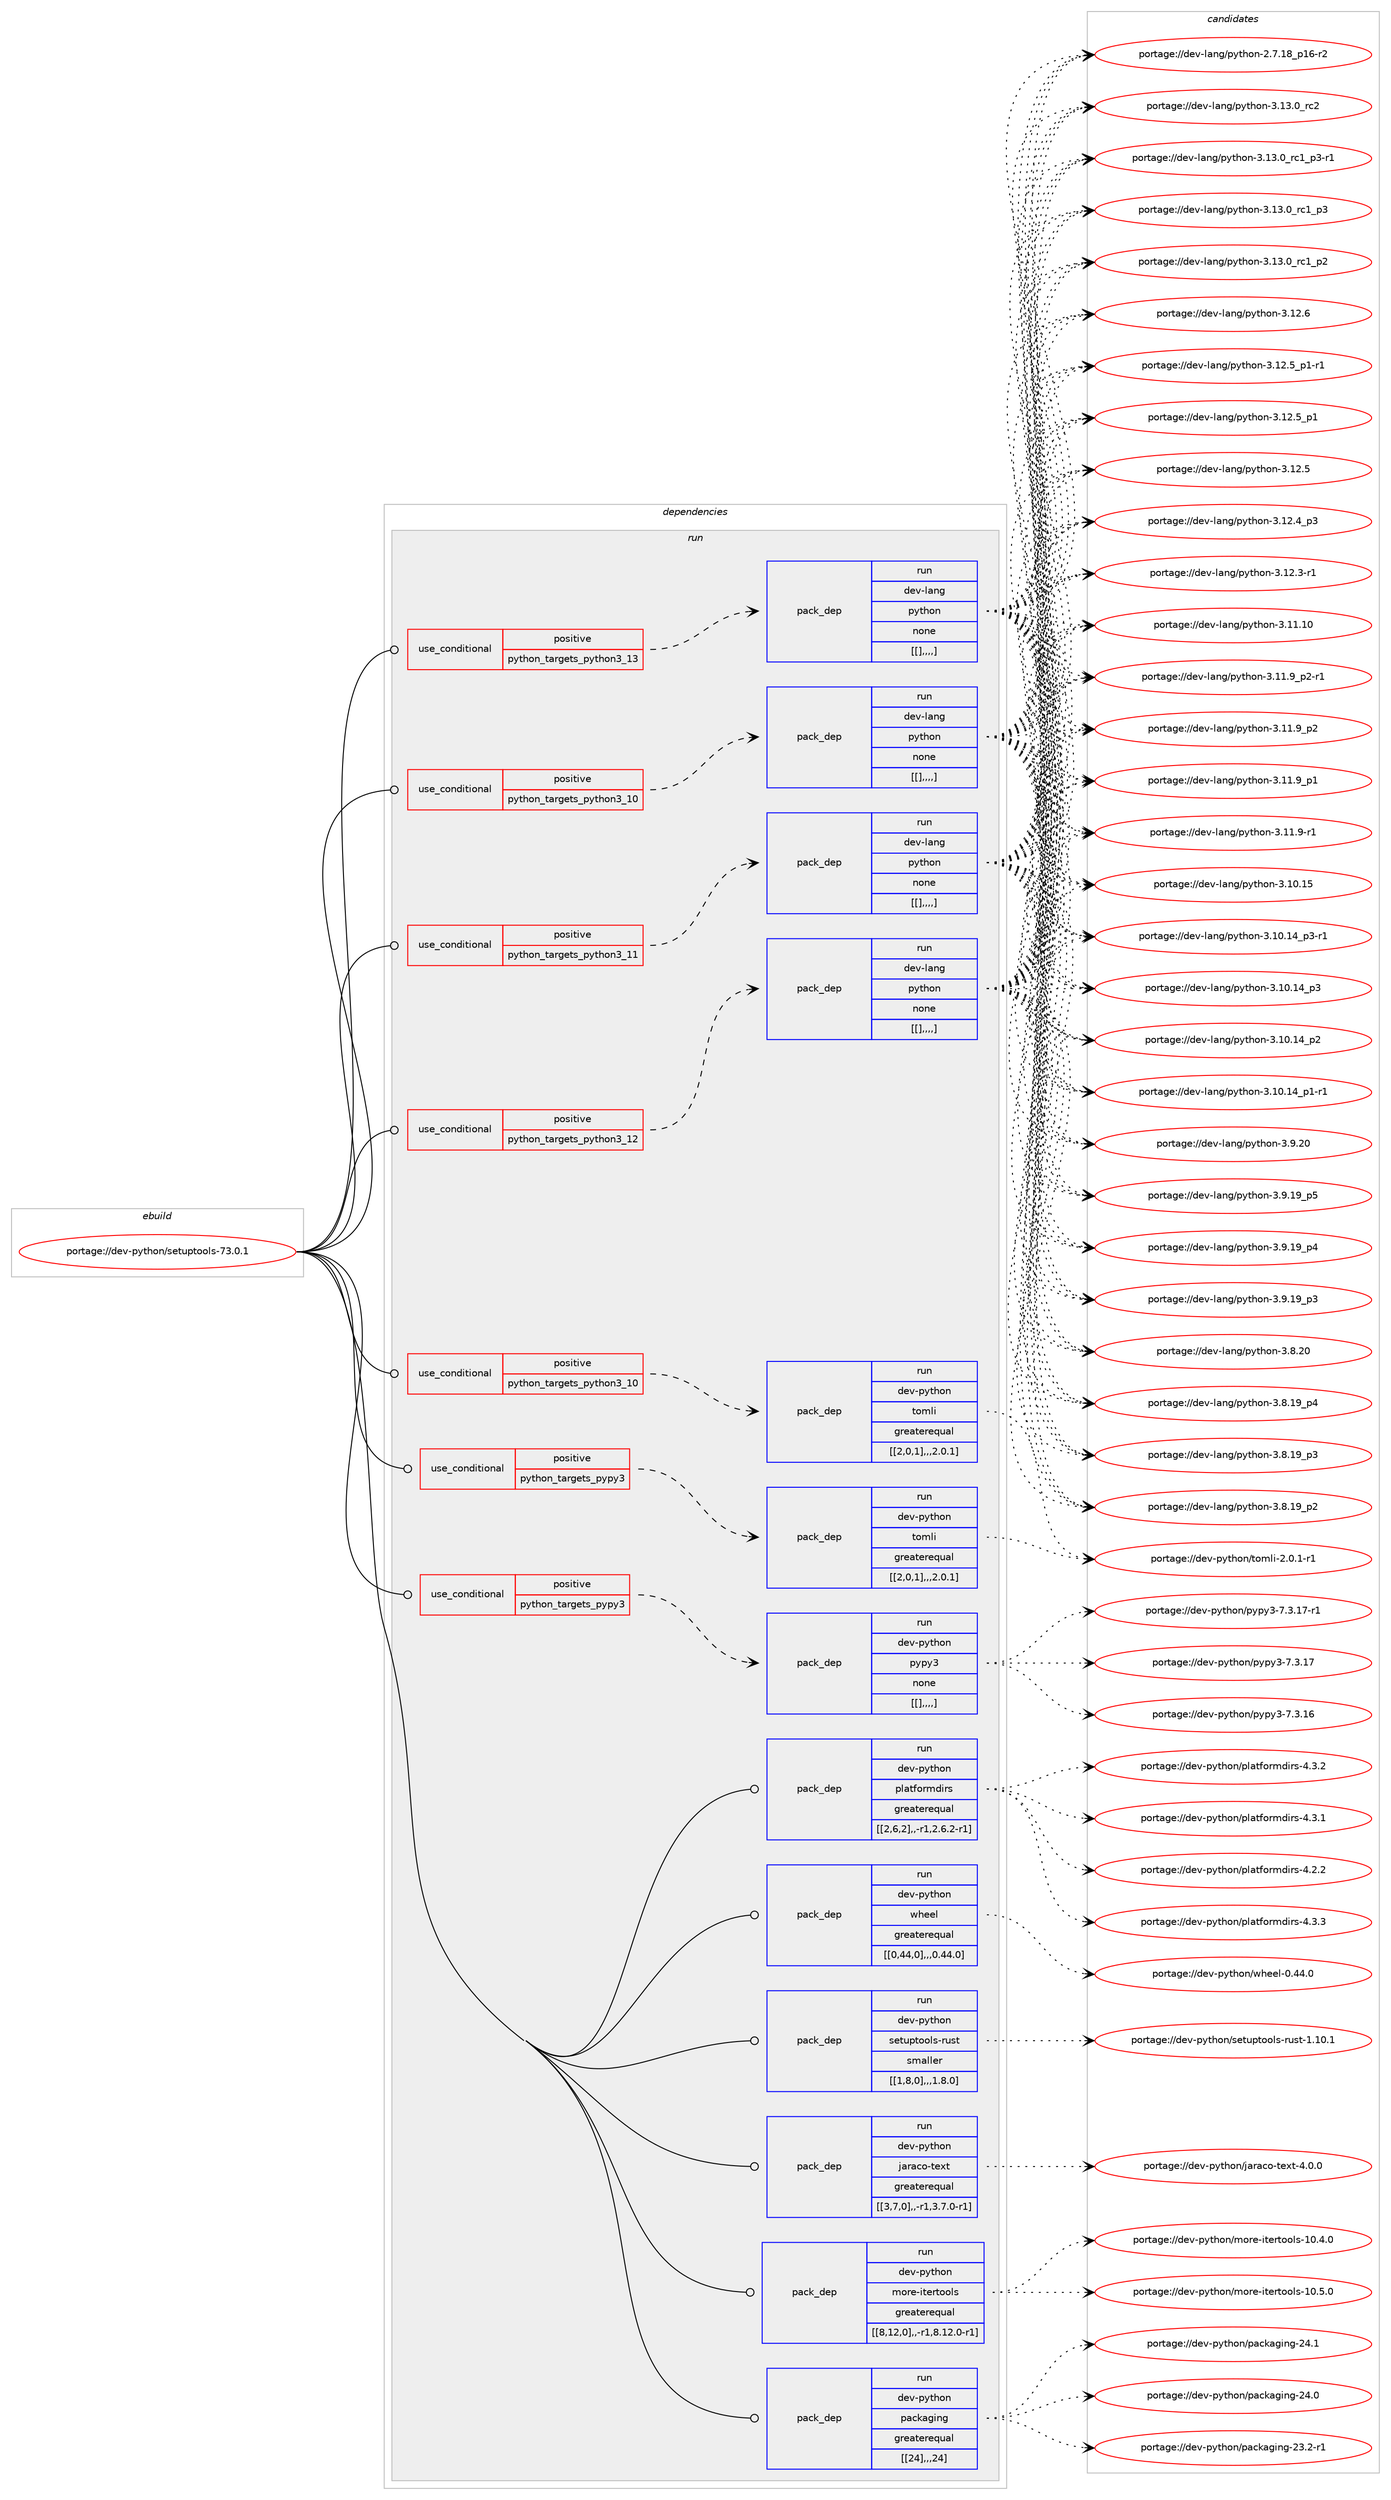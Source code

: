 digraph prolog {

# *************
# Graph options
# *************

newrank=true;
concentrate=true;
compound=true;
graph [rankdir=LR,fontname=Helvetica,fontsize=10,ranksep=1.5];#, ranksep=2.5, nodesep=0.2];
edge  [arrowhead=vee];
node  [fontname=Helvetica,fontsize=10];

# **********
# The ebuild
# **********

subgraph cluster_leftcol {
color=gray;
label=<<i>ebuild</i>>;
id [label="portage://dev-python/setuptools-73.0.1", color=red, width=4, href="../dev-python/setuptools-73.0.1.svg"];
}

# ****************
# The dependencies
# ****************

subgraph cluster_midcol {
color=gray;
label=<<i>dependencies</i>>;
subgraph cluster_compile {
fillcolor="#eeeeee";
style=filled;
label=<<i>compile</i>>;
}
subgraph cluster_compileandrun {
fillcolor="#eeeeee";
style=filled;
label=<<i>compile and run</i>>;
}
subgraph cluster_run {
fillcolor="#eeeeee";
style=filled;
label=<<i>run</i>>;
subgraph cond40463 {
dependency165186 [label=<<TABLE BORDER="0" CELLBORDER="1" CELLSPACING="0" CELLPADDING="4"><TR><TD ROWSPAN="3" CELLPADDING="10">use_conditional</TD></TR><TR><TD>positive</TD></TR><TR><TD>python_targets_pypy3</TD></TR></TABLE>>, shape=none, color=red];
subgraph pack123462 {
dependency165187 [label=<<TABLE BORDER="0" CELLBORDER="1" CELLSPACING="0" CELLPADDING="4" WIDTH="220"><TR><TD ROWSPAN="6" CELLPADDING="30">pack_dep</TD></TR><TR><TD WIDTH="110">run</TD></TR><TR><TD>dev-python</TD></TR><TR><TD>pypy3</TD></TR><TR><TD>none</TD></TR><TR><TD>[[],,,,]</TD></TR></TABLE>>, shape=none, color=blue];
}
dependency165186:e -> dependency165187:w [weight=20,style="dashed",arrowhead="vee"];
}
id:e -> dependency165186:w [weight=20,style="solid",arrowhead="odot"];
subgraph cond40464 {
dependency165188 [label=<<TABLE BORDER="0" CELLBORDER="1" CELLSPACING="0" CELLPADDING="4"><TR><TD ROWSPAN="3" CELLPADDING="10">use_conditional</TD></TR><TR><TD>positive</TD></TR><TR><TD>python_targets_pypy3</TD></TR></TABLE>>, shape=none, color=red];
subgraph pack123463 {
dependency165189 [label=<<TABLE BORDER="0" CELLBORDER="1" CELLSPACING="0" CELLPADDING="4" WIDTH="220"><TR><TD ROWSPAN="6" CELLPADDING="30">pack_dep</TD></TR><TR><TD WIDTH="110">run</TD></TR><TR><TD>dev-python</TD></TR><TR><TD>tomli</TD></TR><TR><TD>greaterequal</TD></TR><TR><TD>[[2,0,1],,,2.0.1]</TD></TR></TABLE>>, shape=none, color=blue];
}
dependency165188:e -> dependency165189:w [weight=20,style="dashed",arrowhead="vee"];
}
id:e -> dependency165188:w [weight=20,style="solid",arrowhead="odot"];
subgraph cond40465 {
dependency165190 [label=<<TABLE BORDER="0" CELLBORDER="1" CELLSPACING="0" CELLPADDING="4"><TR><TD ROWSPAN="3" CELLPADDING="10">use_conditional</TD></TR><TR><TD>positive</TD></TR><TR><TD>python_targets_python3_10</TD></TR></TABLE>>, shape=none, color=red];
subgraph pack123464 {
dependency165191 [label=<<TABLE BORDER="0" CELLBORDER="1" CELLSPACING="0" CELLPADDING="4" WIDTH="220"><TR><TD ROWSPAN="6" CELLPADDING="30">pack_dep</TD></TR><TR><TD WIDTH="110">run</TD></TR><TR><TD>dev-lang</TD></TR><TR><TD>python</TD></TR><TR><TD>none</TD></TR><TR><TD>[[],,,,]</TD></TR></TABLE>>, shape=none, color=blue];
}
dependency165190:e -> dependency165191:w [weight=20,style="dashed",arrowhead="vee"];
}
id:e -> dependency165190:w [weight=20,style="solid",arrowhead="odot"];
subgraph cond40466 {
dependency165192 [label=<<TABLE BORDER="0" CELLBORDER="1" CELLSPACING="0" CELLPADDING="4"><TR><TD ROWSPAN="3" CELLPADDING="10">use_conditional</TD></TR><TR><TD>positive</TD></TR><TR><TD>python_targets_python3_10</TD></TR></TABLE>>, shape=none, color=red];
subgraph pack123465 {
dependency165193 [label=<<TABLE BORDER="0" CELLBORDER="1" CELLSPACING="0" CELLPADDING="4" WIDTH="220"><TR><TD ROWSPAN="6" CELLPADDING="30">pack_dep</TD></TR><TR><TD WIDTH="110">run</TD></TR><TR><TD>dev-python</TD></TR><TR><TD>tomli</TD></TR><TR><TD>greaterequal</TD></TR><TR><TD>[[2,0,1],,,2.0.1]</TD></TR></TABLE>>, shape=none, color=blue];
}
dependency165192:e -> dependency165193:w [weight=20,style="dashed",arrowhead="vee"];
}
id:e -> dependency165192:w [weight=20,style="solid",arrowhead="odot"];
subgraph cond40467 {
dependency165194 [label=<<TABLE BORDER="0" CELLBORDER="1" CELLSPACING="0" CELLPADDING="4"><TR><TD ROWSPAN="3" CELLPADDING="10">use_conditional</TD></TR><TR><TD>positive</TD></TR><TR><TD>python_targets_python3_11</TD></TR></TABLE>>, shape=none, color=red];
subgraph pack123466 {
dependency165195 [label=<<TABLE BORDER="0" CELLBORDER="1" CELLSPACING="0" CELLPADDING="4" WIDTH="220"><TR><TD ROWSPAN="6" CELLPADDING="30">pack_dep</TD></TR><TR><TD WIDTH="110">run</TD></TR><TR><TD>dev-lang</TD></TR><TR><TD>python</TD></TR><TR><TD>none</TD></TR><TR><TD>[[],,,,]</TD></TR></TABLE>>, shape=none, color=blue];
}
dependency165194:e -> dependency165195:w [weight=20,style="dashed",arrowhead="vee"];
}
id:e -> dependency165194:w [weight=20,style="solid",arrowhead="odot"];
subgraph cond40468 {
dependency165196 [label=<<TABLE BORDER="0" CELLBORDER="1" CELLSPACING="0" CELLPADDING="4"><TR><TD ROWSPAN="3" CELLPADDING="10">use_conditional</TD></TR><TR><TD>positive</TD></TR><TR><TD>python_targets_python3_12</TD></TR></TABLE>>, shape=none, color=red];
subgraph pack123467 {
dependency165197 [label=<<TABLE BORDER="0" CELLBORDER="1" CELLSPACING="0" CELLPADDING="4" WIDTH="220"><TR><TD ROWSPAN="6" CELLPADDING="30">pack_dep</TD></TR><TR><TD WIDTH="110">run</TD></TR><TR><TD>dev-lang</TD></TR><TR><TD>python</TD></TR><TR><TD>none</TD></TR><TR><TD>[[],,,,]</TD></TR></TABLE>>, shape=none, color=blue];
}
dependency165196:e -> dependency165197:w [weight=20,style="dashed",arrowhead="vee"];
}
id:e -> dependency165196:w [weight=20,style="solid",arrowhead="odot"];
subgraph cond40469 {
dependency165198 [label=<<TABLE BORDER="0" CELLBORDER="1" CELLSPACING="0" CELLPADDING="4"><TR><TD ROWSPAN="3" CELLPADDING="10">use_conditional</TD></TR><TR><TD>positive</TD></TR><TR><TD>python_targets_python3_13</TD></TR></TABLE>>, shape=none, color=red];
subgraph pack123468 {
dependency165199 [label=<<TABLE BORDER="0" CELLBORDER="1" CELLSPACING="0" CELLPADDING="4" WIDTH="220"><TR><TD ROWSPAN="6" CELLPADDING="30">pack_dep</TD></TR><TR><TD WIDTH="110">run</TD></TR><TR><TD>dev-lang</TD></TR><TR><TD>python</TD></TR><TR><TD>none</TD></TR><TR><TD>[[],,,,]</TD></TR></TABLE>>, shape=none, color=blue];
}
dependency165198:e -> dependency165199:w [weight=20,style="dashed",arrowhead="vee"];
}
id:e -> dependency165198:w [weight=20,style="solid",arrowhead="odot"];
subgraph pack123469 {
dependency165200 [label=<<TABLE BORDER="0" CELLBORDER="1" CELLSPACING="0" CELLPADDING="4" WIDTH="220"><TR><TD ROWSPAN="6" CELLPADDING="30">pack_dep</TD></TR><TR><TD WIDTH="110">run</TD></TR><TR><TD>dev-python</TD></TR><TR><TD>jaraco-text</TD></TR><TR><TD>greaterequal</TD></TR><TR><TD>[[3,7,0],,-r1,3.7.0-r1]</TD></TR></TABLE>>, shape=none, color=blue];
}
id:e -> dependency165200:w [weight=20,style="solid",arrowhead="odot"];
subgraph pack123470 {
dependency165201 [label=<<TABLE BORDER="0" CELLBORDER="1" CELLSPACING="0" CELLPADDING="4" WIDTH="220"><TR><TD ROWSPAN="6" CELLPADDING="30">pack_dep</TD></TR><TR><TD WIDTH="110">run</TD></TR><TR><TD>dev-python</TD></TR><TR><TD>more-itertools</TD></TR><TR><TD>greaterequal</TD></TR><TR><TD>[[8,12,0],,-r1,8.12.0-r1]</TD></TR></TABLE>>, shape=none, color=blue];
}
id:e -> dependency165201:w [weight=20,style="solid",arrowhead="odot"];
subgraph pack123471 {
dependency165202 [label=<<TABLE BORDER="0" CELLBORDER="1" CELLSPACING="0" CELLPADDING="4" WIDTH="220"><TR><TD ROWSPAN="6" CELLPADDING="30">pack_dep</TD></TR><TR><TD WIDTH="110">run</TD></TR><TR><TD>dev-python</TD></TR><TR><TD>packaging</TD></TR><TR><TD>greaterequal</TD></TR><TR><TD>[[24],,,24]</TD></TR></TABLE>>, shape=none, color=blue];
}
id:e -> dependency165202:w [weight=20,style="solid",arrowhead="odot"];
subgraph pack123472 {
dependency165203 [label=<<TABLE BORDER="0" CELLBORDER="1" CELLSPACING="0" CELLPADDING="4" WIDTH="220"><TR><TD ROWSPAN="6" CELLPADDING="30">pack_dep</TD></TR><TR><TD WIDTH="110">run</TD></TR><TR><TD>dev-python</TD></TR><TR><TD>platformdirs</TD></TR><TR><TD>greaterequal</TD></TR><TR><TD>[[2,6,2],,-r1,2.6.2-r1]</TD></TR></TABLE>>, shape=none, color=blue];
}
id:e -> dependency165203:w [weight=20,style="solid",arrowhead="odot"];
subgraph pack123473 {
dependency165204 [label=<<TABLE BORDER="0" CELLBORDER="1" CELLSPACING="0" CELLPADDING="4" WIDTH="220"><TR><TD ROWSPAN="6" CELLPADDING="30">pack_dep</TD></TR><TR><TD WIDTH="110">run</TD></TR><TR><TD>dev-python</TD></TR><TR><TD>wheel</TD></TR><TR><TD>greaterequal</TD></TR><TR><TD>[[0,44,0],,,0.44.0]</TD></TR></TABLE>>, shape=none, color=blue];
}
id:e -> dependency165204:w [weight=20,style="solid",arrowhead="odot"];
subgraph pack123474 {
dependency165205 [label=<<TABLE BORDER="0" CELLBORDER="1" CELLSPACING="0" CELLPADDING="4" WIDTH="220"><TR><TD ROWSPAN="6" CELLPADDING="30">pack_dep</TD></TR><TR><TD WIDTH="110">run</TD></TR><TR><TD>dev-python</TD></TR><TR><TD>setuptools-rust</TD></TR><TR><TD>smaller</TD></TR><TR><TD>[[1,8,0],,,1.8.0]</TD></TR></TABLE>>, shape=none, color=blue];
}
id:e -> dependency165205:w [weight=20,style="solid",arrowhead="odot"];
}
}

# **************
# The candidates
# **************

subgraph cluster_choices {
rank=same;
color=gray;
label=<<i>candidates</i>>;

subgraph choice123462 {
color=black;
nodesep=1;
choice100101118451121211161041111104711212111212151455546514649554511449 [label="portage://dev-python/pypy3-7.3.17-r1", color=red, width=4,href="../dev-python/pypy3-7.3.17-r1.svg"];
choice10010111845112121116104111110471121211121215145554651464955 [label="portage://dev-python/pypy3-7.3.17", color=red, width=4,href="../dev-python/pypy3-7.3.17.svg"];
choice10010111845112121116104111110471121211121215145554651464954 [label="portage://dev-python/pypy3-7.3.16", color=red, width=4,href="../dev-python/pypy3-7.3.16.svg"];
dependency165187:e -> choice100101118451121211161041111104711212111212151455546514649554511449:w [style=dotted,weight="100"];
dependency165187:e -> choice10010111845112121116104111110471121211121215145554651464955:w [style=dotted,weight="100"];
dependency165187:e -> choice10010111845112121116104111110471121211121215145554651464954:w [style=dotted,weight="100"];
}
subgraph choice123463 {
color=black;
nodesep=1;
choice10010111845112121116104111110471161111091081054550464846494511449 [label="portage://dev-python/tomli-2.0.1-r1", color=red, width=4,href="../dev-python/tomli-2.0.1-r1.svg"];
dependency165189:e -> choice10010111845112121116104111110471161111091081054550464846494511449:w [style=dotted,weight="100"];
}
subgraph choice123464 {
color=black;
nodesep=1;
choice10010111845108971101034711212111610411111045514649514648951149950 [label="portage://dev-lang/python-3.13.0_rc2", color=red, width=4,href="../dev-lang/python-3.13.0_rc2.svg"];
choice1001011184510897110103471121211161041111104551464951464895114994995112514511449 [label="portage://dev-lang/python-3.13.0_rc1_p3-r1", color=red, width=4,href="../dev-lang/python-3.13.0_rc1_p3-r1.svg"];
choice100101118451089711010347112121116104111110455146495146489511499499511251 [label="portage://dev-lang/python-3.13.0_rc1_p3", color=red, width=4,href="../dev-lang/python-3.13.0_rc1_p3.svg"];
choice100101118451089711010347112121116104111110455146495146489511499499511250 [label="portage://dev-lang/python-3.13.0_rc1_p2", color=red, width=4,href="../dev-lang/python-3.13.0_rc1_p2.svg"];
choice10010111845108971101034711212111610411111045514649504654 [label="portage://dev-lang/python-3.12.6", color=red, width=4,href="../dev-lang/python-3.12.6.svg"];
choice1001011184510897110103471121211161041111104551464950465395112494511449 [label="portage://dev-lang/python-3.12.5_p1-r1", color=red, width=4,href="../dev-lang/python-3.12.5_p1-r1.svg"];
choice100101118451089711010347112121116104111110455146495046539511249 [label="portage://dev-lang/python-3.12.5_p1", color=red, width=4,href="../dev-lang/python-3.12.5_p1.svg"];
choice10010111845108971101034711212111610411111045514649504653 [label="portage://dev-lang/python-3.12.5", color=red, width=4,href="../dev-lang/python-3.12.5.svg"];
choice100101118451089711010347112121116104111110455146495046529511251 [label="portage://dev-lang/python-3.12.4_p3", color=red, width=4,href="../dev-lang/python-3.12.4_p3.svg"];
choice100101118451089711010347112121116104111110455146495046514511449 [label="portage://dev-lang/python-3.12.3-r1", color=red, width=4,href="../dev-lang/python-3.12.3-r1.svg"];
choice1001011184510897110103471121211161041111104551464949464948 [label="portage://dev-lang/python-3.11.10", color=red, width=4,href="../dev-lang/python-3.11.10.svg"];
choice1001011184510897110103471121211161041111104551464949465795112504511449 [label="portage://dev-lang/python-3.11.9_p2-r1", color=red, width=4,href="../dev-lang/python-3.11.9_p2-r1.svg"];
choice100101118451089711010347112121116104111110455146494946579511250 [label="portage://dev-lang/python-3.11.9_p2", color=red, width=4,href="../dev-lang/python-3.11.9_p2.svg"];
choice100101118451089711010347112121116104111110455146494946579511249 [label="portage://dev-lang/python-3.11.9_p1", color=red, width=4,href="../dev-lang/python-3.11.9_p1.svg"];
choice100101118451089711010347112121116104111110455146494946574511449 [label="portage://dev-lang/python-3.11.9-r1", color=red, width=4,href="../dev-lang/python-3.11.9-r1.svg"];
choice1001011184510897110103471121211161041111104551464948464953 [label="portage://dev-lang/python-3.10.15", color=red, width=4,href="../dev-lang/python-3.10.15.svg"];
choice100101118451089711010347112121116104111110455146494846495295112514511449 [label="portage://dev-lang/python-3.10.14_p3-r1", color=red, width=4,href="../dev-lang/python-3.10.14_p3-r1.svg"];
choice10010111845108971101034711212111610411111045514649484649529511251 [label="portage://dev-lang/python-3.10.14_p3", color=red, width=4,href="../dev-lang/python-3.10.14_p3.svg"];
choice10010111845108971101034711212111610411111045514649484649529511250 [label="portage://dev-lang/python-3.10.14_p2", color=red, width=4,href="../dev-lang/python-3.10.14_p2.svg"];
choice100101118451089711010347112121116104111110455146494846495295112494511449 [label="portage://dev-lang/python-3.10.14_p1-r1", color=red, width=4,href="../dev-lang/python-3.10.14_p1-r1.svg"];
choice10010111845108971101034711212111610411111045514657465048 [label="portage://dev-lang/python-3.9.20", color=red, width=4,href="../dev-lang/python-3.9.20.svg"];
choice100101118451089711010347112121116104111110455146574649579511253 [label="portage://dev-lang/python-3.9.19_p5", color=red, width=4,href="../dev-lang/python-3.9.19_p5.svg"];
choice100101118451089711010347112121116104111110455146574649579511252 [label="portage://dev-lang/python-3.9.19_p4", color=red, width=4,href="../dev-lang/python-3.9.19_p4.svg"];
choice100101118451089711010347112121116104111110455146574649579511251 [label="portage://dev-lang/python-3.9.19_p3", color=red, width=4,href="../dev-lang/python-3.9.19_p3.svg"];
choice10010111845108971101034711212111610411111045514656465048 [label="portage://dev-lang/python-3.8.20", color=red, width=4,href="../dev-lang/python-3.8.20.svg"];
choice100101118451089711010347112121116104111110455146564649579511252 [label="portage://dev-lang/python-3.8.19_p4", color=red, width=4,href="../dev-lang/python-3.8.19_p4.svg"];
choice100101118451089711010347112121116104111110455146564649579511251 [label="portage://dev-lang/python-3.8.19_p3", color=red, width=4,href="../dev-lang/python-3.8.19_p3.svg"];
choice100101118451089711010347112121116104111110455146564649579511250 [label="portage://dev-lang/python-3.8.19_p2", color=red, width=4,href="../dev-lang/python-3.8.19_p2.svg"];
choice100101118451089711010347112121116104111110455046554649569511249544511450 [label="portage://dev-lang/python-2.7.18_p16-r2", color=red, width=4,href="../dev-lang/python-2.7.18_p16-r2.svg"];
dependency165191:e -> choice10010111845108971101034711212111610411111045514649514648951149950:w [style=dotted,weight="100"];
dependency165191:e -> choice1001011184510897110103471121211161041111104551464951464895114994995112514511449:w [style=dotted,weight="100"];
dependency165191:e -> choice100101118451089711010347112121116104111110455146495146489511499499511251:w [style=dotted,weight="100"];
dependency165191:e -> choice100101118451089711010347112121116104111110455146495146489511499499511250:w [style=dotted,weight="100"];
dependency165191:e -> choice10010111845108971101034711212111610411111045514649504654:w [style=dotted,weight="100"];
dependency165191:e -> choice1001011184510897110103471121211161041111104551464950465395112494511449:w [style=dotted,weight="100"];
dependency165191:e -> choice100101118451089711010347112121116104111110455146495046539511249:w [style=dotted,weight="100"];
dependency165191:e -> choice10010111845108971101034711212111610411111045514649504653:w [style=dotted,weight="100"];
dependency165191:e -> choice100101118451089711010347112121116104111110455146495046529511251:w [style=dotted,weight="100"];
dependency165191:e -> choice100101118451089711010347112121116104111110455146495046514511449:w [style=dotted,weight="100"];
dependency165191:e -> choice1001011184510897110103471121211161041111104551464949464948:w [style=dotted,weight="100"];
dependency165191:e -> choice1001011184510897110103471121211161041111104551464949465795112504511449:w [style=dotted,weight="100"];
dependency165191:e -> choice100101118451089711010347112121116104111110455146494946579511250:w [style=dotted,weight="100"];
dependency165191:e -> choice100101118451089711010347112121116104111110455146494946579511249:w [style=dotted,weight="100"];
dependency165191:e -> choice100101118451089711010347112121116104111110455146494946574511449:w [style=dotted,weight="100"];
dependency165191:e -> choice1001011184510897110103471121211161041111104551464948464953:w [style=dotted,weight="100"];
dependency165191:e -> choice100101118451089711010347112121116104111110455146494846495295112514511449:w [style=dotted,weight="100"];
dependency165191:e -> choice10010111845108971101034711212111610411111045514649484649529511251:w [style=dotted,weight="100"];
dependency165191:e -> choice10010111845108971101034711212111610411111045514649484649529511250:w [style=dotted,weight="100"];
dependency165191:e -> choice100101118451089711010347112121116104111110455146494846495295112494511449:w [style=dotted,weight="100"];
dependency165191:e -> choice10010111845108971101034711212111610411111045514657465048:w [style=dotted,weight="100"];
dependency165191:e -> choice100101118451089711010347112121116104111110455146574649579511253:w [style=dotted,weight="100"];
dependency165191:e -> choice100101118451089711010347112121116104111110455146574649579511252:w [style=dotted,weight="100"];
dependency165191:e -> choice100101118451089711010347112121116104111110455146574649579511251:w [style=dotted,weight="100"];
dependency165191:e -> choice10010111845108971101034711212111610411111045514656465048:w [style=dotted,weight="100"];
dependency165191:e -> choice100101118451089711010347112121116104111110455146564649579511252:w [style=dotted,weight="100"];
dependency165191:e -> choice100101118451089711010347112121116104111110455146564649579511251:w [style=dotted,weight="100"];
dependency165191:e -> choice100101118451089711010347112121116104111110455146564649579511250:w [style=dotted,weight="100"];
dependency165191:e -> choice100101118451089711010347112121116104111110455046554649569511249544511450:w [style=dotted,weight="100"];
}
subgraph choice123465 {
color=black;
nodesep=1;
choice10010111845112121116104111110471161111091081054550464846494511449 [label="portage://dev-python/tomli-2.0.1-r1", color=red, width=4,href="../dev-python/tomli-2.0.1-r1.svg"];
dependency165193:e -> choice10010111845112121116104111110471161111091081054550464846494511449:w [style=dotted,weight="100"];
}
subgraph choice123466 {
color=black;
nodesep=1;
choice10010111845108971101034711212111610411111045514649514648951149950 [label="portage://dev-lang/python-3.13.0_rc2", color=red, width=4,href="../dev-lang/python-3.13.0_rc2.svg"];
choice1001011184510897110103471121211161041111104551464951464895114994995112514511449 [label="portage://dev-lang/python-3.13.0_rc1_p3-r1", color=red, width=4,href="../dev-lang/python-3.13.0_rc1_p3-r1.svg"];
choice100101118451089711010347112121116104111110455146495146489511499499511251 [label="portage://dev-lang/python-3.13.0_rc1_p3", color=red, width=4,href="../dev-lang/python-3.13.0_rc1_p3.svg"];
choice100101118451089711010347112121116104111110455146495146489511499499511250 [label="portage://dev-lang/python-3.13.0_rc1_p2", color=red, width=4,href="../dev-lang/python-3.13.0_rc1_p2.svg"];
choice10010111845108971101034711212111610411111045514649504654 [label="portage://dev-lang/python-3.12.6", color=red, width=4,href="../dev-lang/python-3.12.6.svg"];
choice1001011184510897110103471121211161041111104551464950465395112494511449 [label="portage://dev-lang/python-3.12.5_p1-r1", color=red, width=4,href="../dev-lang/python-3.12.5_p1-r1.svg"];
choice100101118451089711010347112121116104111110455146495046539511249 [label="portage://dev-lang/python-3.12.5_p1", color=red, width=4,href="../dev-lang/python-3.12.5_p1.svg"];
choice10010111845108971101034711212111610411111045514649504653 [label="portage://dev-lang/python-3.12.5", color=red, width=4,href="../dev-lang/python-3.12.5.svg"];
choice100101118451089711010347112121116104111110455146495046529511251 [label="portage://dev-lang/python-3.12.4_p3", color=red, width=4,href="../dev-lang/python-3.12.4_p3.svg"];
choice100101118451089711010347112121116104111110455146495046514511449 [label="portage://dev-lang/python-3.12.3-r1", color=red, width=4,href="../dev-lang/python-3.12.3-r1.svg"];
choice1001011184510897110103471121211161041111104551464949464948 [label="portage://dev-lang/python-3.11.10", color=red, width=4,href="../dev-lang/python-3.11.10.svg"];
choice1001011184510897110103471121211161041111104551464949465795112504511449 [label="portage://dev-lang/python-3.11.9_p2-r1", color=red, width=4,href="../dev-lang/python-3.11.9_p2-r1.svg"];
choice100101118451089711010347112121116104111110455146494946579511250 [label="portage://dev-lang/python-3.11.9_p2", color=red, width=4,href="../dev-lang/python-3.11.9_p2.svg"];
choice100101118451089711010347112121116104111110455146494946579511249 [label="portage://dev-lang/python-3.11.9_p1", color=red, width=4,href="../dev-lang/python-3.11.9_p1.svg"];
choice100101118451089711010347112121116104111110455146494946574511449 [label="portage://dev-lang/python-3.11.9-r1", color=red, width=4,href="../dev-lang/python-3.11.9-r1.svg"];
choice1001011184510897110103471121211161041111104551464948464953 [label="portage://dev-lang/python-3.10.15", color=red, width=4,href="../dev-lang/python-3.10.15.svg"];
choice100101118451089711010347112121116104111110455146494846495295112514511449 [label="portage://dev-lang/python-3.10.14_p3-r1", color=red, width=4,href="../dev-lang/python-3.10.14_p3-r1.svg"];
choice10010111845108971101034711212111610411111045514649484649529511251 [label="portage://dev-lang/python-3.10.14_p3", color=red, width=4,href="../dev-lang/python-3.10.14_p3.svg"];
choice10010111845108971101034711212111610411111045514649484649529511250 [label="portage://dev-lang/python-3.10.14_p2", color=red, width=4,href="../dev-lang/python-3.10.14_p2.svg"];
choice100101118451089711010347112121116104111110455146494846495295112494511449 [label="portage://dev-lang/python-3.10.14_p1-r1", color=red, width=4,href="../dev-lang/python-3.10.14_p1-r1.svg"];
choice10010111845108971101034711212111610411111045514657465048 [label="portage://dev-lang/python-3.9.20", color=red, width=4,href="../dev-lang/python-3.9.20.svg"];
choice100101118451089711010347112121116104111110455146574649579511253 [label="portage://dev-lang/python-3.9.19_p5", color=red, width=4,href="../dev-lang/python-3.9.19_p5.svg"];
choice100101118451089711010347112121116104111110455146574649579511252 [label="portage://dev-lang/python-3.9.19_p4", color=red, width=4,href="../dev-lang/python-3.9.19_p4.svg"];
choice100101118451089711010347112121116104111110455146574649579511251 [label="portage://dev-lang/python-3.9.19_p3", color=red, width=4,href="../dev-lang/python-3.9.19_p3.svg"];
choice10010111845108971101034711212111610411111045514656465048 [label="portage://dev-lang/python-3.8.20", color=red, width=4,href="../dev-lang/python-3.8.20.svg"];
choice100101118451089711010347112121116104111110455146564649579511252 [label="portage://dev-lang/python-3.8.19_p4", color=red, width=4,href="../dev-lang/python-3.8.19_p4.svg"];
choice100101118451089711010347112121116104111110455146564649579511251 [label="portage://dev-lang/python-3.8.19_p3", color=red, width=4,href="../dev-lang/python-3.8.19_p3.svg"];
choice100101118451089711010347112121116104111110455146564649579511250 [label="portage://dev-lang/python-3.8.19_p2", color=red, width=4,href="../dev-lang/python-3.8.19_p2.svg"];
choice100101118451089711010347112121116104111110455046554649569511249544511450 [label="portage://dev-lang/python-2.7.18_p16-r2", color=red, width=4,href="../dev-lang/python-2.7.18_p16-r2.svg"];
dependency165195:e -> choice10010111845108971101034711212111610411111045514649514648951149950:w [style=dotted,weight="100"];
dependency165195:e -> choice1001011184510897110103471121211161041111104551464951464895114994995112514511449:w [style=dotted,weight="100"];
dependency165195:e -> choice100101118451089711010347112121116104111110455146495146489511499499511251:w [style=dotted,weight="100"];
dependency165195:e -> choice100101118451089711010347112121116104111110455146495146489511499499511250:w [style=dotted,weight="100"];
dependency165195:e -> choice10010111845108971101034711212111610411111045514649504654:w [style=dotted,weight="100"];
dependency165195:e -> choice1001011184510897110103471121211161041111104551464950465395112494511449:w [style=dotted,weight="100"];
dependency165195:e -> choice100101118451089711010347112121116104111110455146495046539511249:w [style=dotted,weight="100"];
dependency165195:e -> choice10010111845108971101034711212111610411111045514649504653:w [style=dotted,weight="100"];
dependency165195:e -> choice100101118451089711010347112121116104111110455146495046529511251:w [style=dotted,weight="100"];
dependency165195:e -> choice100101118451089711010347112121116104111110455146495046514511449:w [style=dotted,weight="100"];
dependency165195:e -> choice1001011184510897110103471121211161041111104551464949464948:w [style=dotted,weight="100"];
dependency165195:e -> choice1001011184510897110103471121211161041111104551464949465795112504511449:w [style=dotted,weight="100"];
dependency165195:e -> choice100101118451089711010347112121116104111110455146494946579511250:w [style=dotted,weight="100"];
dependency165195:e -> choice100101118451089711010347112121116104111110455146494946579511249:w [style=dotted,weight="100"];
dependency165195:e -> choice100101118451089711010347112121116104111110455146494946574511449:w [style=dotted,weight="100"];
dependency165195:e -> choice1001011184510897110103471121211161041111104551464948464953:w [style=dotted,weight="100"];
dependency165195:e -> choice100101118451089711010347112121116104111110455146494846495295112514511449:w [style=dotted,weight="100"];
dependency165195:e -> choice10010111845108971101034711212111610411111045514649484649529511251:w [style=dotted,weight="100"];
dependency165195:e -> choice10010111845108971101034711212111610411111045514649484649529511250:w [style=dotted,weight="100"];
dependency165195:e -> choice100101118451089711010347112121116104111110455146494846495295112494511449:w [style=dotted,weight="100"];
dependency165195:e -> choice10010111845108971101034711212111610411111045514657465048:w [style=dotted,weight="100"];
dependency165195:e -> choice100101118451089711010347112121116104111110455146574649579511253:w [style=dotted,weight="100"];
dependency165195:e -> choice100101118451089711010347112121116104111110455146574649579511252:w [style=dotted,weight="100"];
dependency165195:e -> choice100101118451089711010347112121116104111110455146574649579511251:w [style=dotted,weight="100"];
dependency165195:e -> choice10010111845108971101034711212111610411111045514656465048:w [style=dotted,weight="100"];
dependency165195:e -> choice100101118451089711010347112121116104111110455146564649579511252:w [style=dotted,weight="100"];
dependency165195:e -> choice100101118451089711010347112121116104111110455146564649579511251:w [style=dotted,weight="100"];
dependency165195:e -> choice100101118451089711010347112121116104111110455146564649579511250:w [style=dotted,weight="100"];
dependency165195:e -> choice100101118451089711010347112121116104111110455046554649569511249544511450:w [style=dotted,weight="100"];
}
subgraph choice123467 {
color=black;
nodesep=1;
choice10010111845108971101034711212111610411111045514649514648951149950 [label="portage://dev-lang/python-3.13.0_rc2", color=red, width=4,href="../dev-lang/python-3.13.0_rc2.svg"];
choice1001011184510897110103471121211161041111104551464951464895114994995112514511449 [label="portage://dev-lang/python-3.13.0_rc1_p3-r1", color=red, width=4,href="../dev-lang/python-3.13.0_rc1_p3-r1.svg"];
choice100101118451089711010347112121116104111110455146495146489511499499511251 [label="portage://dev-lang/python-3.13.0_rc1_p3", color=red, width=4,href="../dev-lang/python-3.13.0_rc1_p3.svg"];
choice100101118451089711010347112121116104111110455146495146489511499499511250 [label="portage://dev-lang/python-3.13.0_rc1_p2", color=red, width=4,href="../dev-lang/python-3.13.0_rc1_p2.svg"];
choice10010111845108971101034711212111610411111045514649504654 [label="portage://dev-lang/python-3.12.6", color=red, width=4,href="../dev-lang/python-3.12.6.svg"];
choice1001011184510897110103471121211161041111104551464950465395112494511449 [label="portage://dev-lang/python-3.12.5_p1-r1", color=red, width=4,href="../dev-lang/python-3.12.5_p1-r1.svg"];
choice100101118451089711010347112121116104111110455146495046539511249 [label="portage://dev-lang/python-3.12.5_p1", color=red, width=4,href="../dev-lang/python-3.12.5_p1.svg"];
choice10010111845108971101034711212111610411111045514649504653 [label="portage://dev-lang/python-3.12.5", color=red, width=4,href="../dev-lang/python-3.12.5.svg"];
choice100101118451089711010347112121116104111110455146495046529511251 [label="portage://dev-lang/python-3.12.4_p3", color=red, width=4,href="../dev-lang/python-3.12.4_p3.svg"];
choice100101118451089711010347112121116104111110455146495046514511449 [label="portage://dev-lang/python-3.12.3-r1", color=red, width=4,href="../dev-lang/python-3.12.3-r1.svg"];
choice1001011184510897110103471121211161041111104551464949464948 [label="portage://dev-lang/python-3.11.10", color=red, width=4,href="../dev-lang/python-3.11.10.svg"];
choice1001011184510897110103471121211161041111104551464949465795112504511449 [label="portage://dev-lang/python-3.11.9_p2-r1", color=red, width=4,href="../dev-lang/python-3.11.9_p2-r1.svg"];
choice100101118451089711010347112121116104111110455146494946579511250 [label="portage://dev-lang/python-3.11.9_p2", color=red, width=4,href="../dev-lang/python-3.11.9_p2.svg"];
choice100101118451089711010347112121116104111110455146494946579511249 [label="portage://dev-lang/python-3.11.9_p1", color=red, width=4,href="../dev-lang/python-3.11.9_p1.svg"];
choice100101118451089711010347112121116104111110455146494946574511449 [label="portage://dev-lang/python-3.11.9-r1", color=red, width=4,href="../dev-lang/python-3.11.9-r1.svg"];
choice1001011184510897110103471121211161041111104551464948464953 [label="portage://dev-lang/python-3.10.15", color=red, width=4,href="../dev-lang/python-3.10.15.svg"];
choice100101118451089711010347112121116104111110455146494846495295112514511449 [label="portage://dev-lang/python-3.10.14_p3-r1", color=red, width=4,href="../dev-lang/python-3.10.14_p3-r1.svg"];
choice10010111845108971101034711212111610411111045514649484649529511251 [label="portage://dev-lang/python-3.10.14_p3", color=red, width=4,href="../dev-lang/python-3.10.14_p3.svg"];
choice10010111845108971101034711212111610411111045514649484649529511250 [label="portage://dev-lang/python-3.10.14_p2", color=red, width=4,href="../dev-lang/python-3.10.14_p2.svg"];
choice100101118451089711010347112121116104111110455146494846495295112494511449 [label="portage://dev-lang/python-3.10.14_p1-r1", color=red, width=4,href="../dev-lang/python-3.10.14_p1-r1.svg"];
choice10010111845108971101034711212111610411111045514657465048 [label="portage://dev-lang/python-3.9.20", color=red, width=4,href="../dev-lang/python-3.9.20.svg"];
choice100101118451089711010347112121116104111110455146574649579511253 [label="portage://dev-lang/python-3.9.19_p5", color=red, width=4,href="../dev-lang/python-3.9.19_p5.svg"];
choice100101118451089711010347112121116104111110455146574649579511252 [label="portage://dev-lang/python-3.9.19_p4", color=red, width=4,href="../dev-lang/python-3.9.19_p4.svg"];
choice100101118451089711010347112121116104111110455146574649579511251 [label="portage://dev-lang/python-3.9.19_p3", color=red, width=4,href="../dev-lang/python-3.9.19_p3.svg"];
choice10010111845108971101034711212111610411111045514656465048 [label="portage://dev-lang/python-3.8.20", color=red, width=4,href="../dev-lang/python-3.8.20.svg"];
choice100101118451089711010347112121116104111110455146564649579511252 [label="portage://dev-lang/python-3.8.19_p4", color=red, width=4,href="../dev-lang/python-3.8.19_p4.svg"];
choice100101118451089711010347112121116104111110455146564649579511251 [label="portage://dev-lang/python-3.8.19_p3", color=red, width=4,href="../dev-lang/python-3.8.19_p3.svg"];
choice100101118451089711010347112121116104111110455146564649579511250 [label="portage://dev-lang/python-3.8.19_p2", color=red, width=4,href="../dev-lang/python-3.8.19_p2.svg"];
choice100101118451089711010347112121116104111110455046554649569511249544511450 [label="portage://dev-lang/python-2.7.18_p16-r2", color=red, width=4,href="../dev-lang/python-2.7.18_p16-r2.svg"];
dependency165197:e -> choice10010111845108971101034711212111610411111045514649514648951149950:w [style=dotted,weight="100"];
dependency165197:e -> choice1001011184510897110103471121211161041111104551464951464895114994995112514511449:w [style=dotted,weight="100"];
dependency165197:e -> choice100101118451089711010347112121116104111110455146495146489511499499511251:w [style=dotted,weight="100"];
dependency165197:e -> choice100101118451089711010347112121116104111110455146495146489511499499511250:w [style=dotted,weight="100"];
dependency165197:e -> choice10010111845108971101034711212111610411111045514649504654:w [style=dotted,weight="100"];
dependency165197:e -> choice1001011184510897110103471121211161041111104551464950465395112494511449:w [style=dotted,weight="100"];
dependency165197:e -> choice100101118451089711010347112121116104111110455146495046539511249:w [style=dotted,weight="100"];
dependency165197:e -> choice10010111845108971101034711212111610411111045514649504653:w [style=dotted,weight="100"];
dependency165197:e -> choice100101118451089711010347112121116104111110455146495046529511251:w [style=dotted,weight="100"];
dependency165197:e -> choice100101118451089711010347112121116104111110455146495046514511449:w [style=dotted,weight="100"];
dependency165197:e -> choice1001011184510897110103471121211161041111104551464949464948:w [style=dotted,weight="100"];
dependency165197:e -> choice1001011184510897110103471121211161041111104551464949465795112504511449:w [style=dotted,weight="100"];
dependency165197:e -> choice100101118451089711010347112121116104111110455146494946579511250:w [style=dotted,weight="100"];
dependency165197:e -> choice100101118451089711010347112121116104111110455146494946579511249:w [style=dotted,weight="100"];
dependency165197:e -> choice100101118451089711010347112121116104111110455146494946574511449:w [style=dotted,weight="100"];
dependency165197:e -> choice1001011184510897110103471121211161041111104551464948464953:w [style=dotted,weight="100"];
dependency165197:e -> choice100101118451089711010347112121116104111110455146494846495295112514511449:w [style=dotted,weight="100"];
dependency165197:e -> choice10010111845108971101034711212111610411111045514649484649529511251:w [style=dotted,weight="100"];
dependency165197:e -> choice10010111845108971101034711212111610411111045514649484649529511250:w [style=dotted,weight="100"];
dependency165197:e -> choice100101118451089711010347112121116104111110455146494846495295112494511449:w [style=dotted,weight="100"];
dependency165197:e -> choice10010111845108971101034711212111610411111045514657465048:w [style=dotted,weight="100"];
dependency165197:e -> choice100101118451089711010347112121116104111110455146574649579511253:w [style=dotted,weight="100"];
dependency165197:e -> choice100101118451089711010347112121116104111110455146574649579511252:w [style=dotted,weight="100"];
dependency165197:e -> choice100101118451089711010347112121116104111110455146574649579511251:w [style=dotted,weight="100"];
dependency165197:e -> choice10010111845108971101034711212111610411111045514656465048:w [style=dotted,weight="100"];
dependency165197:e -> choice100101118451089711010347112121116104111110455146564649579511252:w [style=dotted,weight="100"];
dependency165197:e -> choice100101118451089711010347112121116104111110455146564649579511251:w [style=dotted,weight="100"];
dependency165197:e -> choice100101118451089711010347112121116104111110455146564649579511250:w [style=dotted,weight="100"];
dependency165197:e -> choice100101118451089711010347112121116104111110455046554649569511249544511450:w [style=dotted,weight="100"];
}
subgraph choice123468 {
color=black;
nodesep=1;
choice10010111845108971101034711212111610411111045514649514648951149950 [label="portage://dev-lang/python-3.13.0_rc2", color=red, width=4,href="../dev-lang/python-3.13.0_rc2.svg"];
choice1001011184510897110103471121211161041111104551464951464895114994995112514511449 [label="portage://dev-lang/python-3.13.0_rc1_p3-r1", color=red, width=4,href="../dev-lang/python-3.13.0_rc1_p3-r1.svg"];
choice100101118451089711010347112121116104111110455146495146489511499499511251 [label="portage://dev-lang/python-3.13.0_rc1_p3", color=red, width=4,href="../dev-lang/python-3.13.0_rc1_p3.svg"];
choice100101118451089711010347112121116104111110455146495146489511499499511250 [label="portage://dev-lang/python-3.13.0_rc1_p2", color=red, width=4,href="../dev-lang/python-3.13.0_rc1_p2.svg"];
choice10010111845108971101034711212111610411111045514649504654 [label="portage://dev-lang/python-3.12.6", color=red, width=4,href="../dev-lang/python-3.12.6.svg"];
choice1001011184510897110103471121211161041111104551464950465395112494511449 [label="portage://dev-lang/python-3.12.5_p1-r1", color=red, width=4,href="../dev-lang/python-3.12.5_p1-r1.svg"];
choice100101118451089711010347112121116104111110455146495046539511249 [label="portage://dev-lang/python-3.12.5_p1", color=red, width=4,href="../dev-lang/python-3.12.5_p1.svg"];
choice10010111845108971101034711212111610411111045514649504653 [label="portage://dev-lang/python-3.12.5", color=red, width=4,href="../dev-lang/python-3.12.5.svg"];
choice100101118451089711010347112121116104111110455146495046529511251 [label="portage://dev-lang/python-3.12.4_p3", color=red, width=4,href="../dev-lang/python-3.12.4_p3.svg"];
choice100101118451089711010347112121116104111110455146495046514511449 [label="portage://dev-lang/python-3.12.3-r1", color=red, width=4,href="../dev-lang/python-3.12.3-r1.svg"];
choice1001011184510897110103471121211161041111104551464949464948 [label="portage://dev-lang/python-3.11.10", color=red, width=4,href="../dev-lang/python-3.11.10.svg"];
choice1001011184510897110103471121211161041111104551464949465795112504511449 [label="portage://dev-lang/python-3.11.9_p2-r1", color=red, width=4,href="../dev-lang/python-3.11.9_p2-r1.svg"];
choice100101118451089711010347112121116104111110455146494946579511250 [label="portage://dev-lang/python-3.11.9_p2", color=red, width=4,href="../dev-lang/python-3.11.9_p2.svg"];
choice100101118451089711010347112121116104111110455146494946579511249 [label="portage://dev-lang/python-3.11.9_p1", color=red, width=4,href="../dev-lang/python-3.11.9_p1.svg"];
choice100101118451089711010347112121116104111110455146494946574511449 [label="portage://dev-lang/python-3.11.9-r1", color=red, width=4,href="../dev-lang/python-3.11.9-r1.svg"];
choice1001011184510897110103471121211161041111104551464948464953 [label="portage://dev-lang/python-3.10.15", color=red, width=4,href="../dev-lang/python-3.10.15.svg"];
choice100101118451089711010347112121116104111110455146494846495295112514511449 [label="portage://dev-lang/python-3.10.14_p3-r1", color=red, width=4,href="../dev-lang/python-3.10.14_p3-r1.svg"];
choice10010111845108971101034711212111610411111045514649484649529511251 [label="portage://dev-lang/python-3.10.14_p3", color=red, width=4,href="../dev-lang/python-3.10.14_p3.svg"];
choice10010111845108971101034711212111610411111045514649484649529511250 [label="portage://dev-lang/python-3.10.14_p2", color=red, width=4,href="../dev-lang/python-3.10.14_p2.svg"];
choice100101118451089711010347112121116104111110455146494846495295112494511449 [label="portage://dev-lang/python-3.10.14_p1-r1", color=red, width=4,href="../dev-lang/python-3.10.14_p1-r1.svg"];
choice10010111845108971101034711212111610411111045514657465048 [label="portage://dev-lang/python-3.9.20", color=red, width=4,href="../dev-lang/python-3.9.20.svg"];
choice100101118451089711010347112121116104111110455146574649579511253 [label="portage://dev-lang/python-3.9.19_p5", color=red, width=4,href="../dev-lang/python-3.9.19_p5.svg"];
choice100101118451089711010347112121116104111110455146574649579511252 [label="portage://dev-lang/python-3.9.19_p4", color=red, width=4,href="../dev-lang/python-3.9.19_p4.svg"];
choice100101118451089711010347112121116104111110455146574649579511251 [label="portage://dev-lang/python-3.9.19_p3", color=red, width=4,href="../dev-lang/python-3.9.19_p3.svg"];
choice10010111845108971101034711212111610411111045514656465048 [label="portage://dev-lang/python-3.8.20", color=red, width=4,href="../dev-lang/python-3.8.20.svg"];
choice100101118451089711010347112121116104111110455146564649579511252 [label="portage://dev-lang/python-3.8.19_p4", color=red, width=4,href="../dev-lang/python-3.8.19_p4.svg"];
choice100101118451089711010347112121116104111110455146564649579511251 [label="portage://dev-lang/python-3.8.19_p3", color=red, width=4,href="../dev-lang/python-3.8.19_p3.svg"];
choice100101118451089711010347112121116104111110455146564649579511250 [label="portage://dev-lang/python-3.8.19_p2", color=red, width=4,href="../dev-lang/python-3.8.19_p2.svg"];
choice100101118451089711010347112121116104111110455046554649569511249544511450 [label="portage://dev-lang/python-2.7.18_p16-r2", color=red, width=4,href="../dev-lang/python-2.7.18_p16-r2.svg"];
dependency165199:e -> choice10010111845108971101034711212111610411111045514649514648951149950:w [style=dotted,weight="100"];
dependency165199:e -> choice1001011184510897110103471121211161041111104551464951464895114994995112514511449:w [style=dotted,weight="100"];
dependency165199:e -> choice100101118451089711010347112121116104111110455146495146489511499499511251:w [style=dotted,weight="100"];
dependency165199:e -> choice100101118451089711010347112121116104111110455146495146489511499499511250:w [style=dotted,weight="100"];
dependency165199:e -> choice10010111845108971101034711212111610411111045514649504654:w [style=dotted,weight="100"];
dependency165199:e -> choice1001011184510897110103471121211161041111104551464950465395112494511449:w [style=dotted,weight="100"];
dependency165199:e -> choice100101118451089711010347112121116104111110455146495046539511249:w [style=dotted,weight="100"];
dependency165199:e -> choice10010111845108971101034711212111610411111045514649504653:w [style=dotted,weight="100"];
dependency165199:e -> choice100101118451089711010347112121116104111110455146495046529511251:w [style=dotted,weight="100"];
dependency165199:e -> choice100101118451089711010347112121116104111110455146495046514511449:w [style=dotted,weight="100"];
dependency165199:e -> choice1001011184510897110103471121211161041111104551464949464948:w [style=dotted,weight="100"];
dependency165199:e -> choice1001011184510897110103471121211161041111104551464949465795112504511449:w [style=dotted,weight="100"];
dependency165199:e -> choice100101118451089711010347112121116104111110455146494946579511250:w [style=dotted,weight="100"];
dependency165199:e -> choice100101118451089711010347112121116104111110455146494946579511249:w [style=dotted,weight="100"];
dependency165199:e -> choice100101118451089711010347112121116104111110455146494946574511449:w [style=dotted,weight="100"];
dependency165199:e -> choice1001011184510897110103471121211161041111104551464948464953:w [style=dotted,weight="100"];
dependency165199:e -> choice100101118451089711010347112121116104111110455146494846495295112514511449:w [style=dotted,weight="100"];
dependency165199:e -> choice10010111845108971101034711212111610411111045514649484649529511251:w [style=dotted,weight="100"];
dependency165199:e -> choice10010111845108971101034711212111610411111045514649484649529511250:w [style=dotted,weight="100"];
dependency165199:e -> choice100101118451089711010347112121116104111110455146494846495295112494511449:w [style=dotted,weight="100"];
dependency165199:e -> choice10010111845108971101034711212111610411111045514657465048:w [style=dotted,weight="100"];
dependency165199:e -> choice100101118451089711010347112121116104111110455146574649579511253:w [style=dotted,weight="100"];
dependency165199:e -> choice100101118451089711010347112121116104111110455146574649579511252:w [style=dotted,weight="100"];
dependency165199:e -> choice100101118451089711010347112121116104111110455146574649579511251:w [style=dotted,weight="100"];
dependency165199:e -> choice10010111845108971101034711212111610411111045514656465048:w [style=dotted,weight="100"];
dependency165199:e -> choice100101118451089711010347112121116104111110455146564649579511252:w [style=dotted,weight="100"];
dependency165199:e -> choice100101118451089711010347112121116104111110455146564649579511251:w [style=dotted,weight="100"];
dependency165199:e -> choice100101118451089711010347112121116104111110455146564649579511250:w [style=dotted,weight="100"];
dependency165199:e -> choice100101118451089711010347112121116104111110455046554649569511249544511450:w [style=dotted,weight="100"];
}
subgraph choice123469 {
color=black;
nodesep=1;
choice100101118451121211161041111104710697114979911145116101120116455246484648 [label="portage://dev-python/jaraco-text-4.0.0", color=red, width=4,href="../dev-python/jaraco-text-4.0.0.svg"];
dependency165200:e -> choice100101118451121211161041111104710697114979911145116101120116455246484648:w [style=dotted,weight="100"];
}
subgraph choice123470 {
color=black;
nodesep=1;
choice10010111845112121116104111110471091111141014510511610111411611111110811545494846534648 [label="portage://dev-python/more-itertools-10.5.0", color=red, width=4,href="../dev-python/more-itertools-10.5.0.svg"];
choice10010111845112121116104111110471091111141014510511610111411611111110811545494846524648 [label="portage://dev-python/more-itertools-10.4.0", color=red, width=4,href="../dev-python/more-itertools-10.4.0.svg"];
dependency165201:e -> choice10010111845112121116104111110471091111141014510511610111411611111110811545494846534648:w [style=dotted,weight="100"];
dependency165201:e -> choice10010111845112121116104111110471091111141014510511610111411611111110811545494846524648:w [style=dotted,weight="100"];
}
subgraph choice123471 {
color=black;
nodesep=1;
choice10010111845112121116104111110471129799107971031051101034550524649 [label="portage://dev-python/packaging-24.1", color=red, width=4,href="../dev-python/packaging-24.1.svg"];
choice10010111845112121116104111110471129799107971031051101034550524648 [label="portage://dev-python/packaging-24.0", color=red, width=4,href="../dev-python/packaging-24.0.svg"];
choice100101118451121211161041111104711297991079710310511010345505146504511449 [label="portage://dev-python/packaging-23.2-r1", color=red, width=4,href="../dev-python/packaging-23.2-r1.svg"];
dependency165202:e -> choice10010111845112121116104111110471129799107971031051101034550524649:w [style=dotted,weight="100"];
dependency165202:e -> choice10010111845112121116104111110471129799107971031051101034550524648:w [style=dotted,weight="100"];
dependency165202:e -> choice100101118451121211161041111104711297991079710310511010345505146504511449:w [style=dotted,weight="100"];
}
subgraph choice123472 {
color=black;
nodesep=1;
choice100101118451121211161041111104711210897116102111114109100105114115455246514651 [label="portage://dev-python/platformdirs-4.3.3", color=red, width=4,href="../dev-python/platformdirs-4.3.3.svg"];
choice100101118451121211161041111104711210897116102111114109100105114115455246514650 [label="portage://dev-python/platformdirs-4.3.2", color=red, width=4,href="../dev-python/platformdirs-4.3.2.svg"];
choice100101118451121211161041111104711210897116102111114109100105114115455246514649 [label="portage://dev-python/platformdirs-4.3.1", color=red, width=4,href="../dev-python/platformdirs-4.3.1.svg"];
choice100101118451121211161041111104711210897116102111114109100105114115455246504650 [label="portage://dev-python/platformdirs-4.2.2", color=red, width=4,href="../dev-python/platformdirs-4.2.2.svg"];
dependency165203:e -> choice100101118451121211161041111104711210897116102111114109100105114115455246514651:w [style=dotted,weight="100"];
dependency165203:e -> choice100101118451121211161041111104711210897116102111114109100105114115455246514650:w [style=dotted,weight="100"];
dependency165203:e -> choice100101118451121211161041111104711210897116102111114109100105114115455246514649:w [style=dotted,weight="100"];
dependency165203:e -> choice100101118451121211161041111104711210897116102111114109100105114115455246504650:w [style=dotted,weight="100"];
}
subgraph choice123473 {
color=black;
nodesep=1;
choice100101118451121211161041111104711910410110110845484652524648 [label="portage://dev-python/wheel-0.44.0", color=red, width=4,href="../dev-python/wheel-0.44.0.svg"];
dependency165204:e -> choice100101118451121211161041111104711910410110110845484652524648:w [style=dotted,weight="100"];
}
subgraph choice123474 {
color=black;
nodesep=1;
choice10010111845112121116104111110471151011161171121161111111081154511411711511645494649484649 [label="portage://dev-python/setuptools-rust-1.10.1", color=red, width=4,href="../dev-python/setuptools-rust-1.10.1.svg"];
dependency165205:e -> choice10010111845112121116104111110471151011161171121161111111081154511411711511645494649484649:w [style=dotted,weight="100"];
}
}

}
